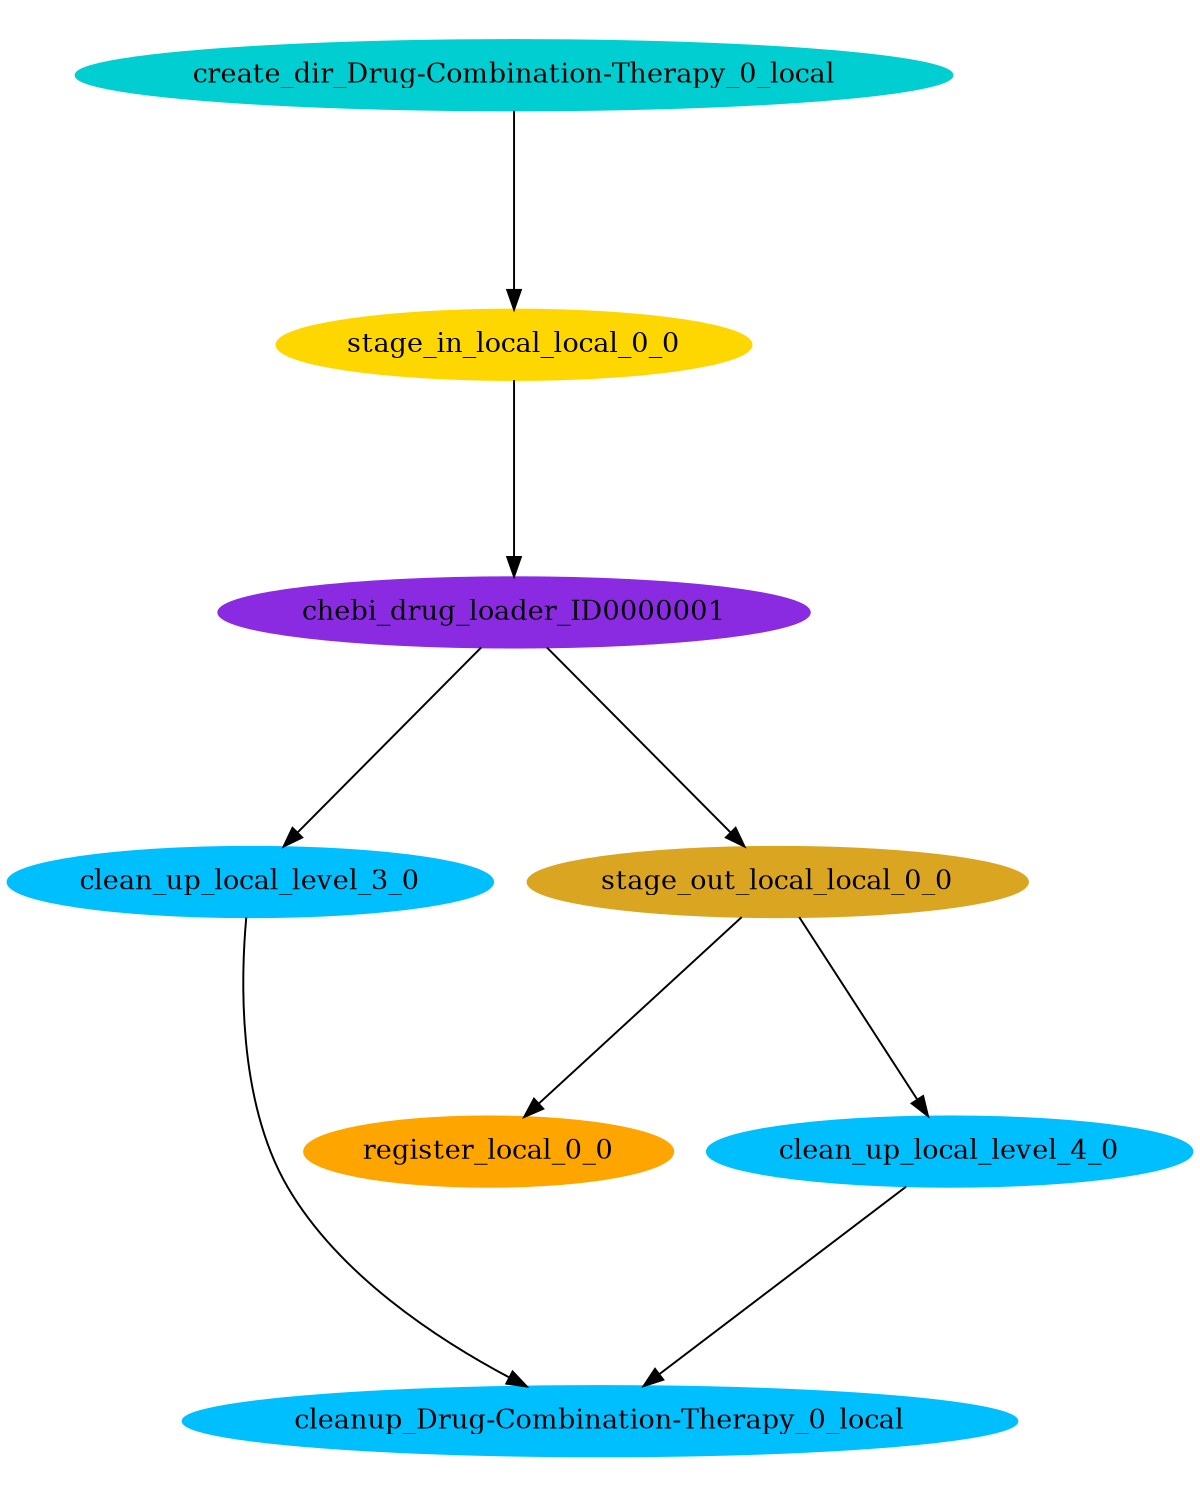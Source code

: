 digraph E {
size="8.0,10.0"
ratio=fill
node [shape=ellipse]
edge [arrowhead=normal, arrowsize=1.0]
	"chebi_drug_loader_ID0000001" [color=blueviolet,style=filled,label="chebi_drug_loader_ID0000001"]
	"register_local_0_0" [color=orange,style=filled,label="register_local_0_0"]
	"clean_up_local_level_3_0" [color=deepskyblue,style=filled,label="clean_up_local_level_3_0"]
	"stage_out_local_local_0_0" [color=goldenrod,style=filled,label="stage_out_local_local_0_0"]
	"clean_up_local_level_4_0" [color=deepskyblue,style=filled,label="clean_up_local_level_4_0"]
	"cleanup_Drug-Combination-Therapy_0_local" [color=deepskyblue,style=filled,label="cleanup_Drug-Combination-Therapy_0_local"]
	"create_dir_Drug-Combination-Therapy_0_local" [color=darkturquoise,style=filled,label="create_dir_Drug-Combination-Therapy_0_local"]
	"stage_in_local_local_0_0" [color=gold,style=filled,label="stage_in_local_local_0_0"]

	"chebi_drug_loader_ID0000001" -> "clean_up_local_level_3_0"
	"chebi_drug_loader_ID0000001" -> "stage_out_local_local_0_0"
	"clean_up_local_level_3_0" -> "cleanup_Drug-Combination-Therapy_0_local"
	"stage_out_local_local_0_0" -> "register_local_0_0"
	"stage_out_local_local_0_0" -> "clean_up_local_level_4_0"
	"clean_up_local_level_4_0" -> "cleanup_Drug-Combination-Therapy_0_local"
	"create_dir_Drug-Combination-Therapy_0_local" -> "stage_in_local_local_0_0"
	"stage_in_local_local_0_0" -> "chebi_drug_loader_ID0000001"
}
